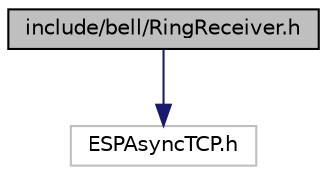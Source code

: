 digraph "include/bell/RingReceiver.h"
{
 // LATEX_PDF_SIZE
  edge [fontname="Helvetica",fontsize="10",labelfontname="Helvetica",labelfontsize="10"];
  node [fontname="Helvetica",fontsize="10",shape=record];
  Node1 [label="include/bell/RingReceiver.h",height=0.2,width=0.4,color="black", fillcolor="grey75", style="filled", fontcolor="black",tooltip="RingReceiver class."];
  Node1 -> Node2 [color="midnightblue",fontsize="10",style="solid",fontname="Helvetica"];
  Node2 [label="ESPAsyncTCP.h",height=0.2,width=0.4,color="grey75", fillcolor="white", style="filled",tooltip=" "];
}
